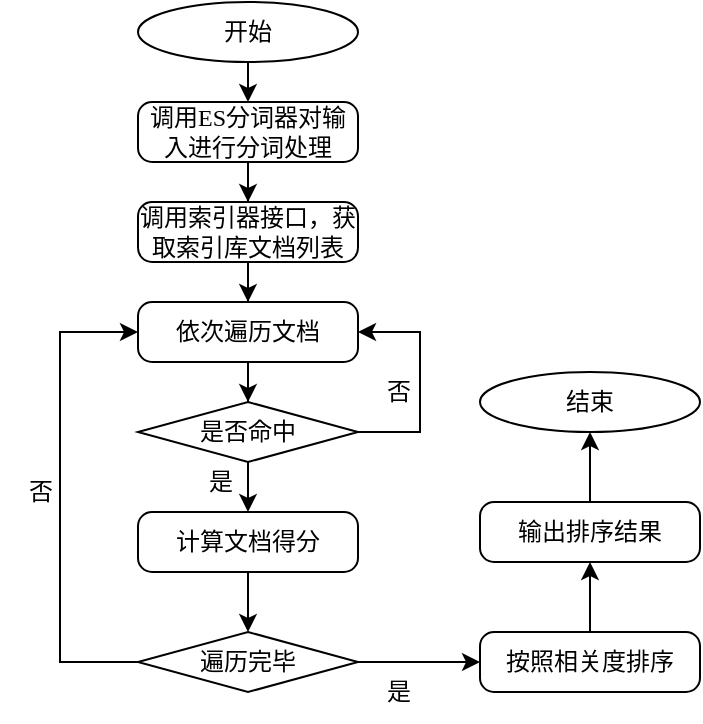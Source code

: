 <mxfile version="20.2.5" type="github">
  <diagram id="RpLbGMgYIpwDXW_oFPGz" name="第 1 页">
    <mxGraphModel dx="850" dy="455" grid="1" gridSize="10" guides="1" tooltips="1" connect="1" arrows="1" fold="1" page="1" pageScale="1" pageWidth="827" pageHeight="1169" math="0" shadow="0">
      <root>
        <mxCell id="0" />
        <mxCell id="1" parent="0" />
        <mxCell id="_aRBJviNGePjIrZY0RLF-1" value="开始" style="strokeWidth=1;html=1;shape=mxgraph.flowchart.start_1;whiteSpace=wrap;fontFamily=Garamond;fontStyle=0" parent="1" vertex="1">
          <mxGeometry x="289" y="270" width="110" height="30" as="geometry" />
        </mxCell>
        <mxCell id="P--CaIeO7Gsb0yP9oL_A-4" value="" style="edgeStyle=orthogonalEdgeStyle;rounded=0;orthogonalLoop=1;jettySize=auto;html=1;startArrow=none;startFill=0;endArrow=classic;endFill=1;entryX=0.5;entryY=0;entryDx=0;entryDy=0;fontFamily=Garamond;fontStyle=0;exitX=0.5;exitY=1;exitDx=0;exitDy=0;exitPerimeter=0;" edge="1" parent="1" source="_aRBJviNGePjIrZY0RLF-1" target="_aRBJviNGePjIrZY0RLF-3">
          <mxGeometry relative="1" as="geometry">
            <mxPoint x="344" y="300" as="sourcePoint" />
            <mxPoint x="460" y="320" as="targetPoint" />
          </mxGeometry>
        </mxCell>
        <mxCell id="P--CaIeO7Gsb0yP9oL_A-10" value="" style="edgeStyle=orthogonalEdgeStyle;rounded=0;orthogonalLoop=1;jettySize=auto;html=1;fontFamily=Garamond;startArrow=none;startFill=0;endArrow=classic;endFill=1;" edge="1" parent="1" source="_aRBJviNGePjIrZY0RLF-3" target="_aRBJviNGePjIrZY0RLF-5">
          <mxGeometry relative="1" as="geometry" />
        </mxCell>
        <mxCell id="_aRBJviNGePjIrZY0RLF-3" value="调用ES分词器对输入进行分词处理" style="rounded=1;whiteSpace=wrap;html=1;absoluteArcSize=1;arcSize=14;strokeWidth=1;fontFamily=Garamond;fontStyle=0" parent="1" vertex="1">
          <mxGeometry x="289" y="320" width="110" height="30" as="geometry" />
        </mxCell>
        <mxCell id="P--CaIeO7Gsb0yP9oL_A-11" value="" style="edgeStyle=orthogonalEdgeStyle;rounded=0;orthogonalLoop=1;jettySize=auto;html=1;fontFamily=Garamond;startArrow=none;startFill=0;endArrow=classic;endFill=1;" edge="1" parent="1" source="_aRBJviNGePjIrZY0RLF-5" target="_aRBJviNGePjIrZY0RLF-12">
          <mxGeometry relative="1" as="geometry" />
        </mxCell>
        <mxCell id="_aRBJviNGePjIrZY0RLF-5" value="调用索引器接口，获取索引库文档列表" style="rounded=1;whiteSpace=wrap;html=1;absoluteArcSize=1;arcSize=14;strokeWidth=1;fontFamily=Garamond;fontStyle=0" parent="1" vertex="1">
          <mxGeometry x="289" y="370" width="110" height="30" as="geometry" />
        </mxCell>
        <mxCell id="_aRBJviNGePjIrZY0RLF-15" value="" style="edgeStyle=orthogonalEdgeStyle;rounded=0;orthogonalLoop=1;jettySize=auto;html=1;fontFamily=Garamond;fontStyle=0" parent="1" source="_aRBJviNGePjIrZY0RLF-12" target="_aRBJviNGePjIrZY0RLF-14" edge="1">
          <mxGeometry relative="1" as="geometry" />
        </mxCell>
        <mxCell id="_aRBJviNGePjIrZY0RLF-12" value="依次遍历文档" style="rounded=1;whiteSpace=wrap;html=1;absoluteArcSize=1;arcSize=14;strokeWidth=1;fontFamily=Garamond;fontStyle=0" parent="1" vertex="1">
          <mxGeometry x="289" y="420" width="110" height="30" as="geometry" />
        </mxCell>
        <mxCell id="_aRBJviNGePjIrZY0RLF-14" value="是否命中" style="strokeWidth=1;html=1;shape=mxgraph.flowchart.decision;whiteSpace=wrap;fontFamily=Garamond;fontStyle=0" parent="1" vertex="1">
          <mxGeometry x="289" y="470" width="110" height="30" as="geometry" />
        </mxCell>
        <mxCell id="_aRBJviNGePjIrZY0RLF-21" value="" style="edgeStyle=orthogonalEdgeStyle;rounded=0;orthogonalLoop=1;jettySize=auto;html=1;fontFamily=Garamond;fontStyle=0" parent="1" source="_aRBJviNGePjIrZY0RLF-16" target="_aRBJviNGePjIrZY0RLF-17" edge="1">
          <mxGeometry relative="1" as="geometry" />
        </mxCell>
        <mxCell id="_aRBJviNGePjIrZY0RLF-16" value="计算文档得分" style="rounded=1;whiteSpace=wrap;html=1;absoluteArcSize=1;arcSize=14;strokeWidth=1;fontFamily=Garamond;fontStyle=0" parent="1" vertex="1">
          <mxGeometry x="289" y="525" width="110" height="30" as="geometry" />
        </mxCell>
        <mxCell id="_aRBJviNGePjIrZY0RLF-17" value="遍历完毕" style="strokeWidth=1;html=1;shape=mxgraph.flowchart.decision;whiteSpace=wrap;fontFamily=Garamond;fontStyle=0" parent="1" vertex="1">
          <mxGeometry x="289" y="585" width="110" height="30" as="geometry" />
        </mxCell>
        <mxCell id="_aRBJviNGePjIrZY0RLF-25" value="" style="endArrow=classic;html=1;rounded=0;exitX=0.5;exitY=1;exitDx=0;exitDy=0;exitPerimeter=0;entryX=0.5;entryY=0;entryDx=0;entryDy=0;fontFamily=Garamond;fontStyle=0" parent="1" source="_aRBJviNGePjIrZY0RLF-14" target="_aRBJviNGePjIrZY0RLF-16" edge="1">
          <mxGeometry width="50" height="50" relative="1" as="geometry">
            <mxPoint x="399" y="530" as="sourcePoint" />
            <mxPoint x="449" y="480" as="targetPoint" />
          </mxGeometry>
        </mxCell>
        <mxCell id="_aRBJviNGePjIrZY0RLF-26" value="按照相关度排序" style="rounded=1;whiteSpace=wrap;html=1;absoluteArcSize=1;arcSize=14;strokeWidth=1;fontFamily=Garamond;fontStyle=0" parent="1" vertex="1">
          <mxGeometry x="460" y="585" width="110" height="30" as="geometry" />
        </mxCell>
        <mxCell id="_aRBJviNGePjIrZY0RLF-29" value="输出排序结果" style="rounded=1;whiteSpace=wrap;html=1;absoluteArcSize=1;arcSize=14;strokeWidth=1;fontFamily=Garamond;fontStyle=0" parent="1" vertex="1">
          <mxGeometry x="460" y="520" width="110" height="30" as="geometry" />
        </mxCell>
        <mxCell id="_aRBJviNGePjIrZY0RLF-30" value="结束" style="strokeWidth=1;html=1;shape=mxgraph.flowchart.start_1;whiteSpace=wrap;fontFamily=Garamond;fontStyle=0" parent="1" vertex="1">
          <mxGeometry x="460" y="455" width="110" height="30" as="geometry" />
        </mxCell>
        <mxCell id="_aRBJviNGePjIrZY0RLF-42" value="" style="endArrow=classic;html=1;rounded=0;exitX=0.5;exitY=0;exitDx=0;exitDy=0;entryX=0.5;entryY=1;entryDx=0;entryDy=0;fontFamily=Garamond;fontStyle=0" parent="1" source="_aRBJviNGePjIrZY0RLF-26" target="_aRBJviNGePjIrZY0RLF-29" edge="1">
          <mxGeometry width="50" height="50" relative="1" as="geometry">
            <mxPoint x="400" y="430" as="sourcePoint" />
            <mxPoint x="450" y="380" as="targetPoint" />
          </mxGeometry>
        </mxCell>
        <mxCell id="_aRBJviNGePjIrZY0RLF-43" value="" style="endArrow=classic;html=1;rounded=0;exitX=0.5;exitY=0;exitDx=0;exitDy=0;entryX=0.5;entryY=1;entryDx=0;entryDy=0;entryPerimeter=0;fontFamily=Garamond;fontStyle=0" parent="1" source="_aRBJviNGePjIrZY0RLF-29" target="_aRBJviNGePjIrZY0RLF-30" edge="1">
          <mxGeometry width="50" height="50" relative="1" as="geometry">
            <mxPoint x="400" y="430" as="sourcePoint" />
            <mxPoint x="450" y="380" as="targetPoint" />
          </mxGeometry>
        </mxCell>
        <mxCell id="_aRBJviNGePjIrZY0RLF-45" value="否" style="text;html=1;align=center;verticalAlign=middle;resizable=0;points=[];autosize=1;strokeColor=none;fillColor=none;fontFamily=Garamond;fontStyle=0" parent="1" vertex="1">
          <mxGeometry x="399" y="450" width="40" height="30" as="geometry" />
        </mxCell>
        <mxCell id="_aRBJviNGePjIrZY0RLF-46" value="否" style="text;html=1;align=center;verticalAlign=middle;resizable=0;points=[];autosize=1;strokeColor=none;fillColor=none;fontFamily=Garamond;fontStyle=0" parent="1" vertex="1">
          <mxGeometry x="220" y="500" width="40" height="30" as="geometry" />
        </mxCell>
        <mxCell id="_aRBJviNGePjIrZY0RLF-47" value="是" style="text;html=1;align=center;verticalAlign=middle;resizable=0;points=[];autosize=1;strokeColor=none;fillColor=none;fontFamily=Garamond;fontStyle=0" parent="1" vertex="1">
          <mxGeometry x="310" y="495" width="40" height="30" as="geometry" />
        </mxCell>
        <mxCell id="_aRBJviNGePjIrZY0RLF-48" value="是" style="text;html=1;align=center;verticalAlign=middle;resizable=0;points=[];autosize=1;strokeColor=none;fillColor=none;fontFamily=Garamond;fontStyle=0" parent="1" vertex="1">
          <mxGeometry x="399" y="600" width="40" height="30" as="geometry" />
        </mxCell>
        <mxCell id="P--CaIeO7Gsb0yP9oL_A-5" value="" style="endArrow=classic;html=1;rounded=0;exitX=1;exitY=0.5;exitDx=0;exitDy=0;exitPerimeter=0;edgeStyle=orthogonalEdgeStyle;entryX=1;entryY=0.5;entryDx=0;entryDy=0;fontFamily=Garamond;fontStyle=0" edge="1" parent="1" source="_aRBJviNGePjIrZY0RLF-14" target="_aRBJviNGePjIrZY0RLF-12">
          <mxGeometry width="50" height="50" relative="1" as="geometry">
            <mxPoint x="390" y="500" as="sourcePoint" />
            <mxPoint x="440" y="430" as="targetPoint" />
            <Array as="points">
              <mxPoint x="430" y="485" />
              <mxPoint x="430" y="435" />
            </Array>
          </mxGeometry>
        </mxCell>
        <mxCell id="P--CaIeO7Gsb0yP9oL_A-6" value="" style="endArrow=classic;html=1;rounded=0;exitX=0;exitY=0.5;exitDx=0;exitDy=0;exitPerimeter=0;entryX=0;entryY=0.5;entryDx=0;entryDy=0;edgeStyle=orthogonalEdgeStyle;fontFamily=Garamond;fontStyle=0" edge="1" parent="1" source="_aRBJviNGePjIrZY0RLF-17" target="_aRBJviNGePjIrZY0RLF-12">
          <mxGeometry width="50" height="50" relative="1" as="geometry">
            <mxPoint x="390" y="510" as="sourcePoint" />
            <mxPoint x="440" y="460" as="targetPoint" />
            <Array as="points">
              <mxPoint x="250" y="600" />
              <mxPoint x="250" y="435" />
            </Array>
          </mxGeometry>
        </mxCell>
        <mxCell id="P--CaIeO7Gsb0yP9oL_A-7" value="" style="endArrow=classic;html=1;rounded=0;exitX=1;exitY=0.5;exitDx=0;exitDy=0;exitPerimeter=0;entryX=0;entryY=0.5;entryDx=0;entryDy=0;fontFamily=Garamond;fontStyle=0" edge="1" parent="1" source="_aRBJviNGePjIrZY0RLF-17" target="_aRBJviNGePjIrZY0RLF-26">
          <mxGeometry width="50" height="50" relative="1" as="geometry">
            <mxPoint x="390" y="530" as="sourcePoint" />
            <mxPoint x="440" y="480" as="targetPoint" />
          </mxGeometry>
        </mxCell>
      </root>
    </mxGraphModel>
  </diagram>
</mxfile>
